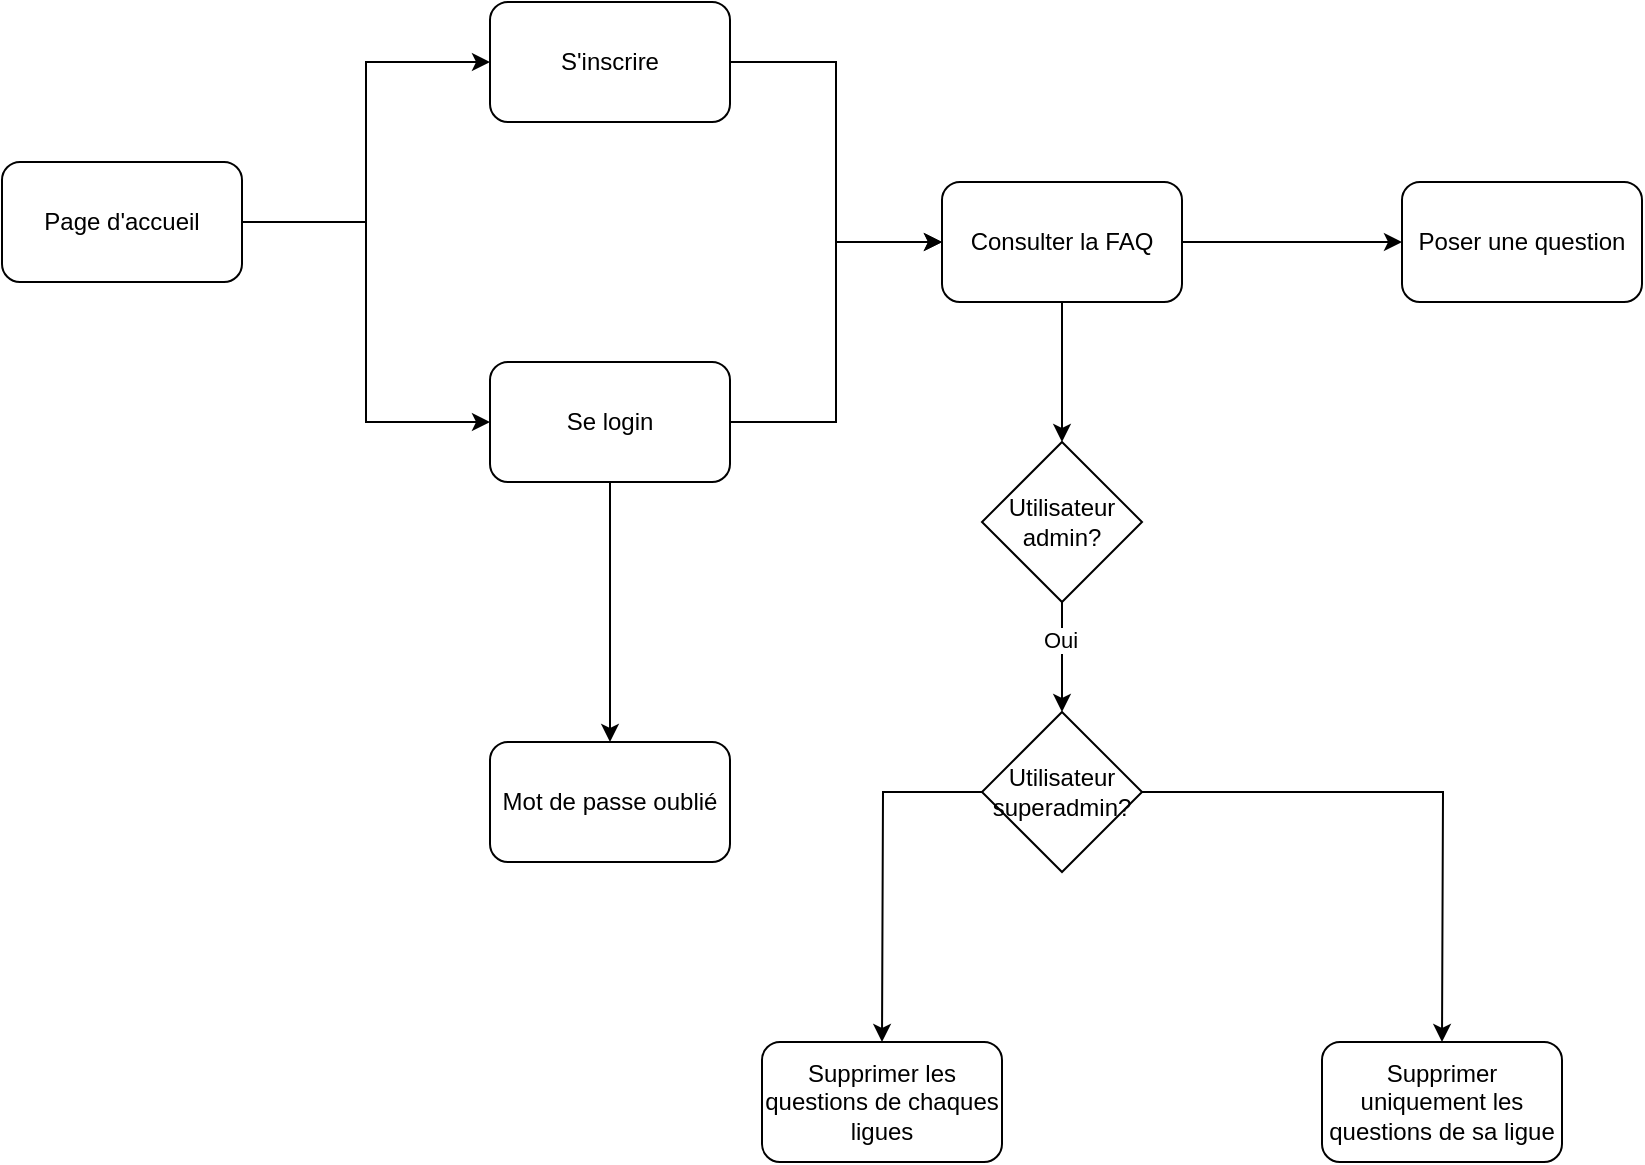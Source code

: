 <mxfile version="26.0.6">
  <diagram name="Page-1" id="FJnWC_UehH_k_hRKaAZr">
    <mxGraphModel grid="1" page="1" gridSize="10" guides="1" tooltips="1" connect="1" arrows="1" fold="1" pageScale="1" pageWidth="827" pageHeight="1169" math="0" shadow="0">
      <root>
        <mxCell id="0" />
        <mxCell id="1" parent="0" />
        <mxCell id="MtFYQzZh-2URlO4869Uf-4" style="edgeStyle=orthogonalEdgeStyle;rounded=0;orthogonalLoop=1;jettySize=auto;html=1;entryX=0;entryY=0.5;entryDx=0;entryDy=0;" edge="1" parent="1" source="MtFYQzZh-2URlO4869Uf-1" target="MtFYQzZh-2URlO4869Uf-2">
          <mxGeometry relative="1" as="geometry" />
        </mxCell>
        <mxCell id="MtFYQzZh-2URlO4869Uf-5" style="edgeStyle=orthogonalEdgeStyle;rounded=0;orthogonalLoop=1;jettySize=auto;html=1;entryX=0;entryY=0.5;entryDx=0;entryDy=0;" edge="1" parent="1" source="MtFYQzZh-2URlO4869Uf-1" target="MtFYQzZh-2URlO4869Uf-3">
          <mxGeometry relative="1" as="geometry" />
        </mxCell>
        <mxCell id="MtFYQzZh-2URlO4869Uf-1" value="Page d&#39;accueil" style="rounded=1;whiteSpace=wrap;html=1;" vertex="1" parent="1">
          <mxGeometry x="110" y="310" width="120" height="60" as="geometry" />
        </mxCell>
        <mxCell id="MtFYQzZh-2URlO4869Uf-7" style="edgeStyle=orthogonalEdgeStyle;rounded=0;orthogonalLoop=1;jettySize=auto;html=1;entryX=0;entryY=0.5;entryDx=0;entryDy=0;" edge="1" parent="1" source="MtFYQzZh-2URlO4869Uf-2" target="MtFYQzZh-2URlO4869Uf-6">
          <mxGeometry relative="1" as="geometry" />
        </mxCell>
        <mxCell id="MtFYQzZh-2URlO4869Uf-2" value="S&#39;inscrire" style="rounded=1;whiteSpace=wrap;html=1;" vertex="1" parent="1">
          <mxGeometry x="354" y="230" width="120" height="60" as="geometry" />
        </mxCell>
        <mxCell id="MtFYQzZh-2URlO4869Uf-9" style="edgeStyle=orthogonalEdgeStyle;rounded=0;orthogonalLoop=1;jettySize=auto;html=1;entryX=0;entryY=0.5;entryDx=0;entryDy=0;" edge="1" parent="1" source="MtFYQzZh-2URlO4869Uf-3" target="MtFYQzZh-2URlO4869Uf-6">
          <mxGeometry relative="1" as="geometry" />
        </mxCell>
        <mxCell id="MtFYQzZh-2URlO4869Uf-13" style="edgeStyle=orthogonalEdgeStyle;rounded=0;orthogonalLoop=1;jettySize=auto;html=1;entryX=0.5;entryY=0;entryDx=0;entryDy=0;" edge="1" parent="1" source="MtFYQzZh-2URlO4869Uf-3" target="MtFYQzZh-2URlO4869Uf-12">
          <mxGeometry relative="1" as="geometry" />
        </mxCell>
        <mxCell id="MtFYQzZh-2URlO4869Uf-3" value="Se login" style="rounded=1;whiteSpace=wrap;html=1;" vertex="1" parent="1">
          <mxGeometry x="354" y="410" width="120" height="60" as="geometry" />
        </mxCell>
        <mxCell id="MtFYQzZh-2URlO4869Uf-11" style="edgeStyle=orthogonalEdgeStyle;rounded=0;orthogonalLoop=1;jettySize=auto;html=1;" edge="1" parent="1" source="MtFYQzZh-2URlO4869Uf-6" target="MtFYQzZh-2URlO4869Uf-10">
          <mxGeometry relative="1" as="geometry" />
        </mxCell>
        <mxCell id="MtFYQzZh-2URlO4869Uf-17" style="edgeStyle=orthogonalEdgeStyle;rounded=0;orthogonalLoop=1;jettySize=auto;html=1;entryX=0.5;entryY=0;entryDx=0;entryDy=0;" edge="1" parent="1" source="MtFYQzZh-2URlO4869Uf-6">
          <mxGeometry relative="1" as="geometry">
            <mxPoint x="640" y="450" as="targetPoint" />
          </mxGeometry>
        </mxCell>
        <mxCell id="MtFYQzZh-2URlO4869Uf-6" value="Consulter la FAQ" style="rounded=1;whiteSpace=wrap;html=1;" vertex="1" parent="1">
          <mxGeometry x="580" y="320" width="120" height="60" as="geometry" />
        </mxCell>
        <mxCell id="MtFYQzZh-2URlO4869Uf-10" value="Poser une question" style="rounded=1;whiteSpace=wrap;html=1;" vertex="1" parent="1">
          <mxGeometry x="810" y="320" width="120" height="60" as="geometry" />
        </mxCell>
        <mxCell id="MtFYQzZh-2URlO4869Uf-12" value="Mot de passe oublié" style="rounded=1;whiteSpace=wrap;html=1;" vertex="1" parent="1">
          <mxGeometry x="354" y="600" width="120" height="60" as="geometry" />
        </mxCell>
        <mxCell id="MtFYQzZh-2URlO4869Uf-26" style="edgeStyle=orthogonalEdgeStyle;rounded=0;orthogonalLoop=1;jettySize=auto;html=1;exitX=0.5;exitY=1;exitDx=0;exitDy=0;entryX=0.5;entryY=0;entryDx=0;entryDy=0;" edge="1" parent="1" source="MtFYQzZh-2URlO4869Uf-24" target="MtFYQzZh-2URlO4869Uf-25">
          <mxGeometry relative="1" as="geometry" />
        </mxCell>
        <mxCell id="MtFYQzZh-2URlO4869Uf-27" value="Oui" style="edgeLabel;html=1;align=center;verticalAlign=middle;resizable=0;points=[];" connectable="0" vertex="1" parent="MtFYQzZh-2URlO4869Uf-26">
          <mxGeometry x="-0.309" y="-1" relative="1" as="geometry">
            <mxPoint as="offset" />
          </mxGeometry>
        </mxCell>
        <mxCell id="MtFYQzZh-2URlO4869Uf-24" value="Utilisateur admin?" style="rhombus;whiteSpace=wrap;html=1;" vertex="1" parent="1">
          <mxGeometry x="600" y="450" width="80" height="80" as="geometry" />
        </mxCell>
        <mxCell id="MtFYQzZh-2URlO4869Uf-30" style="edgeStyle=orthogonalEdgeStyle;rounded=0;orthogonalLoop=1;jettySize=auto;html=1;" edge="1" parent="1" source="MtFYQzZh-2URlO4869Uf-25">
          <mxGeometry relative="1" as="geometry">
            <mxPoint x="550" y="750" as="targetPoint" />
          </mxGeometry>
        </mxCell>
        <mxCell id="MtFYQzZh-2URlO4869Uf-31" style="edgeStyle=orthogonalEdgeStyle;rounded=0;orthogonalLoop=1;jettySize=auto;html=1;" edge="1" parent="1" source="MtFYQzZh-2URlO4869Uf-25">
          <mxGeometry relative="1" as="geometry">
            <mxPoint x="830" y="750" as="targetPoint" />
          </mxGeometry>
        </mxCell>
        <mxCell id="MtFYQzZh-2URlO4869Uf-25" value="Utilisateur superadmin?" style="rhombus;whiteSpace=wrap;html=1;" vertex="1" parent="1">
          <mxGeometry x="600" y="585" width="80" height="80" as="geometry" />
        </mxCell>
        <mxCell id="MtFYQzZh-2URlO4869Uf-28" value="Supprimer les questions de chaques ligues" style="rounded=1;whiteSpace=wrap;html=1;" vertex="1" parent="1">
          <mxGeometry x="490" y="750" width="120" height="60" as="geometry" />
        </mxCell>
        <mxCell id="MtFYQzZh-2URlO4869Uf-29" value="Supprimer uniquement les questions de sa ligue" style="rounded=1;whiteSpace=wrap;html=1;" vertex="1" parent="1">
          <mxGeometry x="770" y="750" width="120" height="60" as="geometry" />
        </mxCell>
      </root>
    </mxGraphModel>
  </diagram>
</mxfile>
